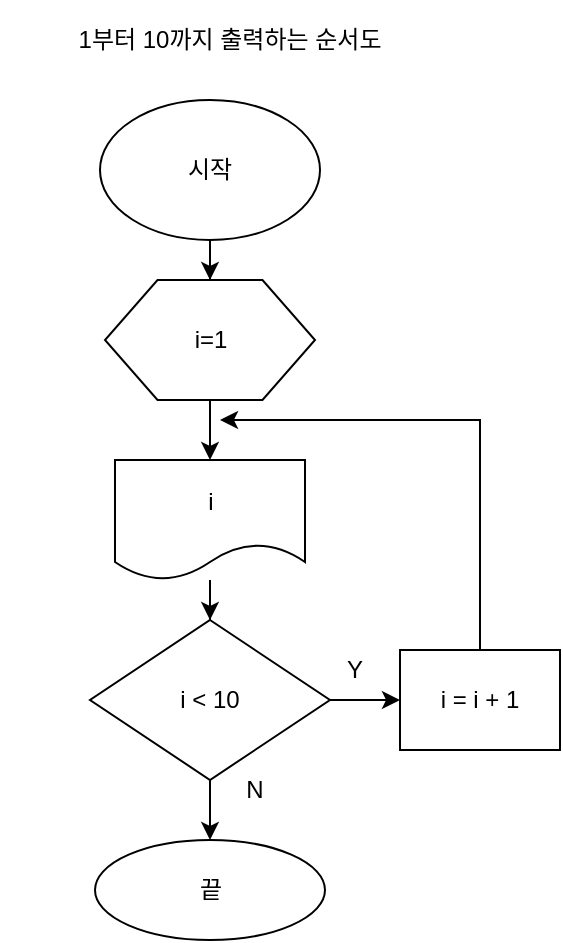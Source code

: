 <mxfile version="12.5.3" type="device"><diagram id="D02NGCceaO-jgpUfQN34" name="Page-1"><mxGraphModel dx="367" dy="214" grid="1" gridSize="10" guides="1" tooltips="1" connect="1" arrows="1" fold="1" page="1" pageScale="1" pageWidth="827" pageHeight="1169" math="0" shadow="0"><root><mxCell id="0"/><mxCell id="1" parent="0"/><mxCell id="eAPFqj7GC_UNU3WZRmir-1" value="1부터 10까지 출력하는 순서도" style="text;html=1;strokeColor=none;fillColor=none;align=center;verticalAlign=middle;whiteSpace=wrap;rounded=0;" vertex="1" parent="1"><mxGeometry x="20" y="20" width="230" height="40" as="geometry"/></mxCell><mxCell id="eAPFqj7GC_UNU3WZRmir-12" value="" style="edgeStyle=orthogonalEdgeStyle;rounded=0;orthogonalLoop=1;jettySize=auto;html=1;" edge="1" parent="1" source="eAPFqj7GC_UNU3WZRmir-2" target="eAPFqj7GC_UNU3WZRmir-3"><mxGeometry relative="1" as="geometry"/></mxCell><mxCell id="eAPFqj7GC_UNU3WZRmir-2" value="시작" style="ellipse;whiteSpace=wrap;html=1;" vertex="1" parent="1"><mxGeometry x="70" y="70" width="110" height="70" as="geometry"/></mxCell><mxCell id="eAPFqj7GC_UNU3WZRmir-11" value="" style="edgeStyle=orthogonalEdgeStyle;rounded=0;orthogonalLoop=1;jettySize=auto;html=1;" edge="1" parent="1" source="eAPFqj7GC_UNU3WZRmir-3" target="eAPFqj7GC_UNU3WZRmir-4"><mxGeometry relative="1" as="geometry"/></mxCell><mxCell id="eAPFqj7GC_UNU3WZRmir-3" value="i=1" style="shape=hexagon;perimeter=hexagonPerimeter2;whiteSpace=wrap;html=1;" vertex="1" parent="1"><mxGeometry x="72.5" y="160" width="105" height="60" as="geometry"/></mxCell><mxCell id="eAPFqj7GC_UNU3WZRmir-10" value="" style="edgeStyle=orthogonalEdgeStyle;rounded=0;orthogonalLoop=1;jettySize=auto;html=1;" edge="1" parent="1" source="eAPFqj7GC_UNU3WZRmir-4" target="eAPFqj7GC_UNU3WZRmir-6"><mxGeometry relative="1" as="geometry"/></mxCell><mxCell id="eAPFqj7GC_UNU3WZRmir-4" value="i" style="shape=document;whiteSpace=wrap;html=1;boundedLbl=1;" vertex="1" parent="1"><mxGeometry x="77.5" y="250" width="95" height="60" as="geometry"/></mxCell><mxCell id="eAPFqj7GC_UNU3WZRmir-15" style="edgeStyle=orthogonalEdgeStyle;rounded=0;orthogonalLoop=1;jettySize=auto;html=1;" edge="1" parent="1" source="eAPFqj7GC_UNU3WZRmir-5"><mxGeometry relative="1" as="geometry"><mxPoint x="130" y="230" as="targetPoint"/><Array as="points"><mxPoint x="260" y="230"/></Array></mxGeometry></mxCell><mxCell id="eAPFqj7GC_UNU3WZRmir-5" value="i = i + 1" style="rounded=0;whiteSpace=wrap;html=1;" vertex="1" parent="1"><mxGeometry x="220" y="345" width="80" height="50" as="geometry"/></mxCell><mxCell id="eAPFqj7GC_UNU3WZRmir-7" value="" style="edgeStyle=orthogonalEdgeStyle;rounded=0;orthogonalLoop=1;jettySize=auto;html=1;" edge="1" parent="1" source="eAPFqj7GC_UNU3WZRmir-6" target="eAPFqj7GC_UNU3WZRmir-5"><mxGeometry relative="1" as="geometry"/></mxCell><mxCell id="eAPFqj7GC_UNU3WZRmir-9" value="" style="edgeStyle=orthogonalEdgeStyle;rounded=0;orthogonalLoop=1;jettySize=auto;html=1;" edge="1" parent="1" source="eAPFqj7GC_UNU3WZRmir-6" target="eAPFqj7GC_UNU3WZRmir-8"><mxGeometry relative="1" as="geometry"/></mxCell><mxCell id="eAPFqj7GC_UNU3WZRmir-6" value="i &amp;lt; 10" style="rhombus;whiteSpace=wrap;html=1;" vertex="1" parent="1"><mxGeometry x="65" y="330" width="120" height="80" as="geometry"/></mxCell><mxCell id="eAPFqj7GC_UNU3WZRmir-8" value="끝" style="ellipse;whiteSpace=wrap;html=1;" vertex="1" parent="1"><mxGeometry x="67.5" y="440" width="115" height="50" as="geometry"/></mxCell><mxCell id="eAPFqj7GC_UNU3WZRmir-16" value="Y" style="text;html=1;strokeColor=none;fillColor=none;align=center;verticalAlign=middle;whiteSpace=wrap;rounded=0;" vertex="1" parent="1"><mxGeometry x="180" y="350" width="35" height="10" as="geometry"/></mxCell><mxCell id="eAPFqj7GC_UNU3WZRmir-17" value="N" style="text;html=1;strokeColor=none;fillColor=none;align=center;verticalAlign=middle;whiteSpace=wrap;rounded=0;" vertex="1" parent="1"><mxGeometry x="130" y="410" width="35" height="10" as="geometry"/></mxCell></root></mxGraphModel></diagram></mxfile>